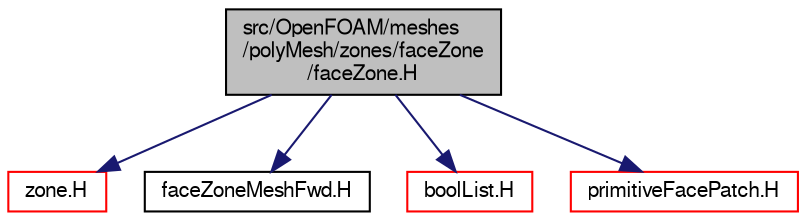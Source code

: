 digraph "src/OpenFOAM/meshes/polyMesh/zones/faceZone/faceZone.H"
{
  bgcolor="transparent";
  edge [fontname="FreeSans",fontsize="10",labelfontname="FreeSans",labelfontsize="10"];
  node [fontname="FreeSans",fontsize="10",shape=record];
  Node0 [label="src/OpenFOAM/meshes\l/polyMesh/zones/faceZone\l/faceZone.H",height=0.2,width=0.4,color="black", fillcolor="grey75", style="filled", fontcolor="black"];
  Node0 -> Node1 [color="midnightblue",fontsize="10",style="solid",fontname="FreeSans"];
  Node1 [label="zone.H",height=0.2,width=0.4,color="red",URL="$a11816.html"];
  Node0 -> Node98 [color="midnightblue",fontsize="10",style="solid",fontname="FreeSans"];
  Node98 [label="faceZoneMeshFwd.H",height=0.2,width=0.4,color="black",URL="$a11828.html"];
  Node0 -> Node99 [color="midnightblue",fontsize="10",style="solid",fontname="FreeSans"];
  Node99 [label="boolList.H",height=0.2,width=0.4,color="red",URL="$a12152.html"];
  Node0 -> Node100 [color="midnightblue",fontsize="10",style="solid",fontname="FreeSans"];
  Node100 [label="primitiveFacePatch.H",height=0.2,width=0.4,color="red",URL="$a11996.html"];
}
